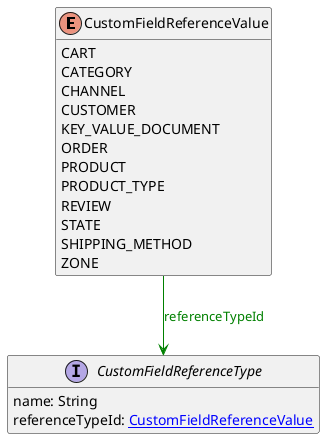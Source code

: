 @startuml

hide methods
enum CustomFieldReferenceValue {
    CART
    CATEGORY
    CHANNEL
    CUSTOMER
    KEY_VALUE_DOCUMENT
    ORDER
    PRODUCT
    PRODUCT_TYPE
    REVIEW
    STATE
    SHIPPING_METHOD
    ZONE
}
interface CustomFieldReferenceType [[CustomFieldReferenceType.svg]]  {
    name: String
    referenceTypeId: [[CustomFieldReferenceValue.svg CustomFieldReferenceValue]]
}
CustomFieldReferenceValue --> CustomFieldReferenceType #green;text:green : "referenceTypeId"
@enduml

